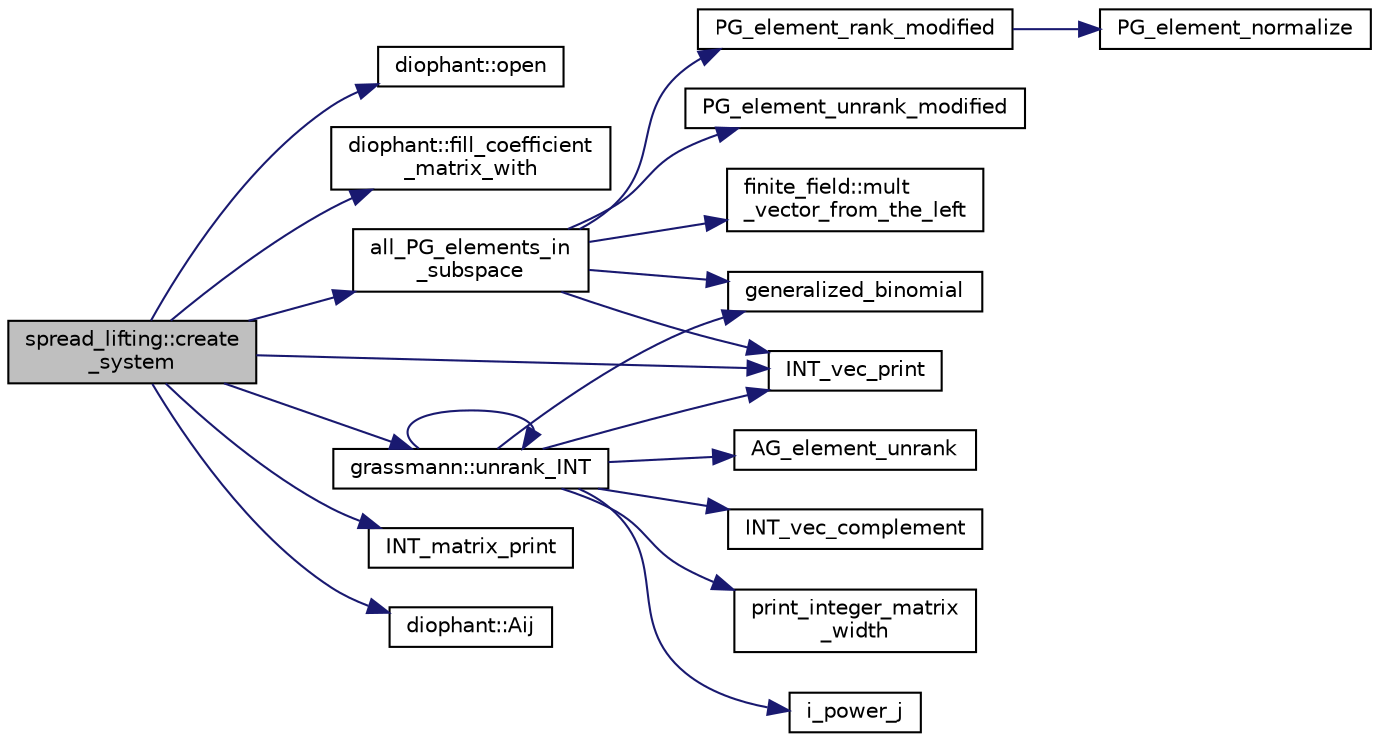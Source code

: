 digraph "spread_lifting::create_system"
{
  edge [fontname="Helvetica",fontsize="10",labelfontname="Helvetica",labelfontsize="10"];
  node [fontname="Helvetica",fontsize="10",shape=record];
  rankdir="LR";
  Node28 [label="spread_lifting::create\l_system",height=0.2,width=0.4,color="black", fillcolor="grey75", style="filled", fontcolor="black"];
  Node28 -> Node29 [color="midnightblue",fontsize="10",style="solid",fontname="Helvetica"];
  Node29 [label="diophant::open",height=0.2,width=0.4,color="black", fillcolor="white", style="filled",URL="$d7/d9c/classdiophant.html#a182e2928400c2e7fc01f4155cec72b57"];
  Node28 -> Node30 [color="midnightblue",fontsize="10",style="solid",fontname="Helvetica"];
  Node30 [label="diophant::fill_coefficient\l_matrix_with",height=0.2,width=0.4,color="black", fillcolor="white", style="filled",URL="$d7/d9c/classdiophant.html#ad230bdbdc99c4b1e5b2973659739e72f"];
  Node28 -> Node31 [color="midnightblue",fontsize="10",style="solid",fontname="Helvetica"];
  Node31 [label="grassmann::unrank_INT",height=0.2,width=0.4,color="black", fillcolor="white", style="filled",URL="$df/d02/classgrassmann.html#a32079405b95a6da2ba1420567d762d64"];
  Node31 -> Node32 [color="midnightblue",fontsize="10",style="solid",fontname="Helvetica"];
  Node32 [label="generalized_binomial",height=0.2,width=0.4,color="black", fillcolor="white", style="filled",URL="$d2/d7c/combinatorics_8_c.html#a24762dc22e45175d18ec1ec1d2556ae8"];
  Node31 -> Node33 [color="midnightblue",fontsize="10",style="solid",fontname="Helvetica"];
  Node33 [label="i_power_j",height=0.2,width=0.4,color="black", fillcolor="white", style="filled",URL="$de/dc5/algebra__and__number__theory_8h.html#a39b321523e8957d701618bb5cac542b5"];
  Node31 -> Node34 [color="midnightblue",fontsize="10",style="solid",fontname="Helvetica"];
  Node34 [label="AG_element_unrank",height=0.2,width=0.4,color="black", fillcolor="white", style="filled",URL="$d4/d67/geometry_8h.html#a4a33b86c87b2879b97cfa1327abe2885"];
  Node31 -> Node35 [color="midnightblue",fontsize="10",style="solid",fontname="Helvetica"];
  Node35 [label="INT_vec_print",height=0.2,width=0.4,color="black", fillcolor="white", style="filled",URL="$df/dbf/sajeeb_8_c.html#a79a5901af0b47dd0d694109543c027fe"];
  Node31 -> Node31 [color="midnightblue",fontsize="10",style="solid",fontname="Helvetica"];
  Node31 -> Node36 [color="midnightblue",fontsize="10",style="solid",fontname="Helvetica"];
  Node36 [label="INT_vec_complement",height=0.2,width=0.4,color="black", fillcolor="white", style="filled",URL="$d5/db4/io__and__os_8h.html#a2a0a724647575fcd3090c763985eb81a"];
  Node31 -> Node37 [color="midnightblue",fontsize="10",style="solid",fontname="Helvetica"];
  Node37 [label="print_integer_matrix\l_width",height=0.2,width=0.4,color="black", fillcolor="white", style="filled",URL="$d5/db4/io__and__os_8h.html#aa78f3e73fc2179251bd15adbcc31573f"];
  Node28 -> Node38 [color="midnightblue",fontsize="10",style="solid",fontname="Helvetica"];
  Node38 [label="INT_matrix_print",height=0.2,width=0.4,color="black", fillcolor="white", style="filled",URL="$d5/db4/io__and__os_8h.html#afd4180a24bef3a2b584668a4eaf607ff"];
  Node28 -> Node39 [color="midnightblue",fontsize="10",style="solid",fontname="Helvetica"];
  Node39 [label="all_PG_elements_in\l_subspace",height=0.2,width=0.4,color="black", fillcolor="white", style="filled",URL="$d4/d67/geometry_8h.html#afb8b46585460682f22fd782d18ca8f3f"];
  Node39 -> Node32 [color="midnightblue",fontsize="10",style="solid",fontname="Helvetica"];
  Node39 -> Node40 [color="midnightblue",fontsize="10",style="solid",fontname="Helvetica"];
  Node40 [label="PG_element_unrank_modified",height=0.2,width=0.4,color="black", fillcolor="white", style="filled",URL="$df/de4/projective_8_c.html#a83ae9b605d496f6a90345303f6efae64"];
  Node39 -> Node35 [color="midnightblue",fontsize="10",style="solid",fontname="Helvetica"];
  Node39 -> Node41 [color="midnightblue",fontsize="10",style="solid",fontname="Helvetica"];
  Node41 [label="finite_field::mult\l_vector_from_the_left",height=0.2,width=0.4,color="black", fillcolor="white", style="filled",URL="$df/d5a/classfinite__field.html#aad2078020fd058c71649f0a25a4c77cc"];
  Node39 -> Node42 [color="midnightblue",fontsize="10",style="solid",fontname="Helvetica"];
  Node42 [label="PG_element_rank_modified",height=0.2,width=0.4,color="black", fillcolor="white", style="filled",URL="$df/de4/projective_8_c.html#a9cd1a8bf5b88a038e33862f6c2c3dd36"];
  Node42 -> Node43 [color="midnightblue",fontsize="10",style="solid",fontname="Helvetica"];
  Node43 [label="PG_element_normalize",height=0.2,width=0.4,color="black", fillcolor="white", style="filled",URL="$df/de4/projective_8_c.html#a5a4c3c1158bad6bab0d786c616bd0996"];
  Node28 -> Node35 [color="midnightblue",fontsize="10",style="solid",fontname="Helvetica"];
  Node28 -> Node44 [color="midnightblue",fontsize="10",style="solid",fontname="Helvetica"];
  Node44 [label="diophant::Aij",height=0.2,width=0.4,color="black", fillcolor="white", style="filled",URL="$d7/d9c/classdiophant.html#af86d3bf833485e2f2d7b4a19288fc698"];
}
